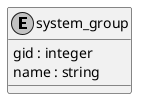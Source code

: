 @startuml uml
skinparam monochrome true

entity system_group {
  gid : integer
  name : string
}

@enduml
